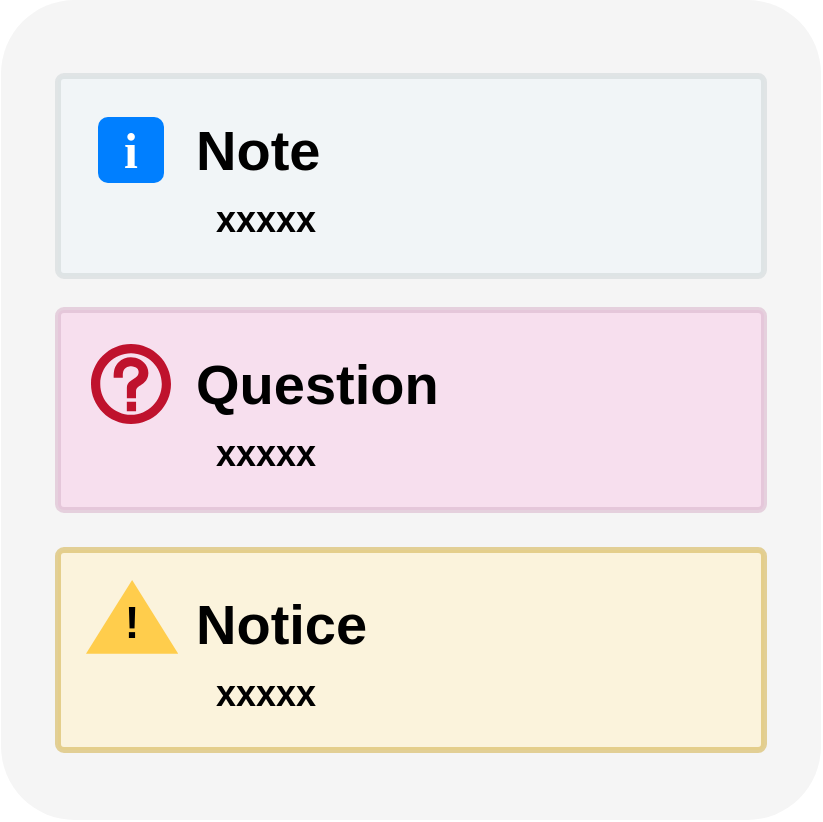<mxfile version="22.0.2" type="device">
  <diagram name="icon" id="atx1VBKgfwcb9vTx7qAg">
    <mxGraphModel dx="1436" dy="869" grid="1" gridSize="10" guides="1" tooltips="1" connect="1" arrows="1" fold="1" page="1" pageScale="1" pageWidth="1654" pageHeight="1169" math="0" shadow="0">
      <root>
        <mxCell id="0" />
        <mxCell id="1" parent="0" />
        <mxCell id="60GprfWJX8-Ffhk_PJpC-50" value="" style="rounded=1;whiteSpace=wrap;html=1;strokeWidth=5;aspect=fixed;arcSize=9;fillColor=#F5F5F5;strokeColor=none;" parent="1" vertex="1">
          <mxGeometry x="461.5" y="305" width="410" height="410" as="geometry" />
        </mxCell>
        <mxCell id="60GprfWJX8-Ffhk_PJpC-23" value="callout" style="locked=1;" parent="0" />
        <mxCell id="60GprfWJX8-Ffhk_PJpC-34" value="" style="group" parent="60GprfWJX8-Ffhk_PJpC-23" vertex="1" connectable="0">
          <mxGeometry x="490" y="343" width="353" height="100" as="geometry" />
        </mxCell>
        <mxCell id="60GprfWJX8-Ffhk_PJpC-2" value="" style="rounded=1;whiteSpace=wrap;html=1;arcSize=3;fillColor=#EEF5F8;strokeColor=#D2D9DB;strokeWidth=3;opacity=60;" parent="60GprfWJX8-Ffhk_PJpC-34" vertex="1">
          <mxGeometry width="353" height="100" as="geometry" />
        </mxCell>
        <mxCell id="60GprfWJX8-Ffhk_PJpC-4" value="&lt;span style=&quot;font-size: 28px;&quot;&gt;&lt;b&gt;Note&lt;/b&gt;&lt;/span&gt;" style="text;html=1;strokeColor=none;fillColor=none;align=left;verticalAlign=middle;whiteSpace=wrap;rounded=0;" parent="60GprfWJX8-Ffhk_PJpC-34" vertex="1">
          <mxGeometry x="66.5" y="17" width="140" height="40" as="geometry" />
        </mxCell>
        <mxCell id="60GprfWJX8-Ffhk_PJpC-5" value="&lt;font style=&quot;font-size: 18px;&quot;&gt;&lt;b&gt;xxxxx&lt;/b&gt;&lt;/font&gt;" style="text;html=1;strokeColor=none;fillColor=none;align=left;verticalAlign=middle;whiteSpace=wrap;rounded=0;" parent="60GprfWJX8-Ffhk_PJpC-34" vertex="1">
          <mxGeometry x="76.5" y="57" width="100" height="30" as="geometry" />
        </mxCell>
        <mxCell id="60GprfWJX8-Ffhk_PJpC-46" value="&lt;font color=&quot;#ffffff&quot; face=&quot;Georgia&quot; size=&quot;1&quot; style=&quot;&quot;&gt;&lt;b style=&quot;font-size: 25px;&quot;&gt;i&lt;/b&gt;&lt;/font&gt;" style="rounded=1;whiteSpace=wrap;html=1;fillColor=#007FFF;strokeColor=none;" parent="60GprfWJX8-Ffhk_PJpC-34" vertex="1">
          <mxGeometry x="20" y="20.5" width="33" height="33" as="geometry" />
        </mxCell>
        <mxCell id="60GprfWJX8-Ffhk_PJpC-35" value="" style="group" parent="60GprfWJX8-Ffhk_PJpC-23" vertex="1" connectable="0">
          <mxGeometry x="490" y="460" width="353" height="100" as="geometry" />
        </mxCell>
        <mxCell id="60GprfWJX8-Ffhk_PJpC-36" value="" style="rounded=1;whiteSpace=wrap;html=1;arcSize=3;fillColor=#F9D1EA;strokeColor=#DBB8CE;strokeWidth=3;opacity=60;" parent="60GprfWJX8-Ffhk_PJpC-35" vertex="1">
          <mxGeometry width="353" height="100" as="geometry" />
        </mxCell>
        <mxCell id="60GprfWJX8-Ffhk_PJpC-37" value="" style="shape=mxgraph.signs.travel.information_1;html=1;pointerEvents=1;fillColor=#BF122D;strokeColor=none;verticalLabelPosition=bottom;verticalAlign=top;align=center;sketch=0;" parent="60GprfWJX8-Ffhk_PJpC-35" vertex="1">
          <mxGeometry x="16.5" y="17" width="40" height="40" as="geometry" />
        </mxCell>
        <mxCell id="60GprfWJX8-Ffhk_PJpC-38" value="&lt;b style=&quot;&quot;&gt;&lt;font style=&quot;font-size: 28px;&quot;&gt;Question&lt;/font&gt;&lt;/b&gt;" style="text;html=1;strokeColor=none;fillColor=none;align=left;verticalAlign=middle;whiteSpace=wrap;rounded=0;" parent="60GprfWJX8-Ffhk_PJpC-35" vertex="1">
          <mxGeometry x="66.5" y="17" width="140" height="40" as="geometry" />
        </mxCell>
        <mxCell id="60GprfWJX8-Ffhk_PJpC-39" value="&lt;font style=&quot;font-size: 18px;&quot;&gt;&lt;b&gt;xxxxx&lt;/b&gt;&lt;/font&gt;" style="text;html=1;strokeColor=none;fillColor=none;align=left;verticalAlign=middle;whiteSpace=wrap;rounded=0;" parent="60GprfWJX8-Ffhk_PJpC-35" vertex="1">
          <mxGeometry x="76.5" y="57" width="100" height="30" as="geometry" />
        </mxCell>
        <mxCell id="60GprfWJX8-Ffhk_PJpC-40" value="" style="group" parent="60GprfWJX8-Ffhk_PJpC-23" vertex="1" connectable="0">
          <mxGeometry x="490" y="580" width="353" height="100" as="geometry" />
        </mxCell>
        <mxCell id="60GprfWJX8-Ffhk_PJpC-41" value="" style="rounded=1;whiteSpace=wrap;html=1;arcSize=3;fillColor=#fff2cc;strokeColor=#d6b656;strokeWidth=3;opacity=60;" parent="60GprfWJX8-Ffhk_PJpC-40" vertex="1">
          <mxGeometry width="353" height="100" as="geometry" />
        </mxCell>
        <mxCell id="60GprfWJX8-Ffhk_PJpC-43" value="&lt;b style=&quot;&quot;&gt;&lt;font style=&quot;font-size: 28px;&quot;&gt;Notice&lt;/font&gt;&lt;/b&gt;" style="text;html=1;strokeColor=none;fillColor=none;align=left;verticalAlign=middle;whiteSpace=wrap;rounded=0;" parent="60GprfWJX8-Ffhk_PJpC-40" vertex="1">
          <mxGeometry x="66.5" y="17" width="140" height="40" as="geometry" />
        </mxCell>
        <mxCell id="60GprfWJX8-Ffhk_PJpC-44" value="&lt;font style=&quot;font-size: 18px;&quot;&gt;&lt;b&gt;xxxxx&lt;/b&gt;&lt;/font&gt;" style="text;html=1;strokeColor=none;fillColor=none;align=left;verticalAlign=middle;whiteSpace=wrap;rounded=0;" parent="60GprfWJX8-Ffhk_PJpC-40" vertex="1">
          <mxGeometry x="76.5" y="57" width="100" height="30" as="geometry" />
        </mxCell>
        <mxCell id="60GprfWJX8-Ffhk_PJpC-49" value="" style="group" parent="60GprfWJX8-Ffhk_PJpC-40" vertex="1" connectable="0">
          <mxGeometry x="14.0" y="15.0" width="46.1" height="36.88" as="geometry" />
        </mxCell>
        <mxCell id="60GprfWJX8-Ffhk_PJpC-47" value="&lt;h1&gt;&lt;br&gt;&lt;/h1&gt;" style="triangle;whiteSpace=wrap;html=1;rotation=-90;fillColor=#FFCD4C;strokeColor=none;" parent="60GprfWJX8-Ffhk_PJpC-49" vertex="1">
          <mxGeometry x="4.61" y="-4.61" width="36.88" height="46.1" as="geometry" />
        </mxCell>
        <mxCell id="60GprfWJX8-Ffhk_PJpC-48" value="&lt;font size=&quot;1&quot; style=&quot;&quot;&gt;&lt;b style=&quot;font-size: 22px;&quot;&gt;!&lt;/b&gt;&lt;/font&gt;" style="text;html=1;strokeColor=none;fillColor=none;align=center;verticalAlign=middle;whiteSpace=wrap;rounded=0;" parent="60GprfWJX8-Ffhk_PJpC-49" vertex="1">
          <mxGeometry x="13.05" y="12.39" width="20" height="20" as="geometry" />
        </mxCell>
      </root>
    </mxGraphModel>
  </diagram>
</mxfile>
